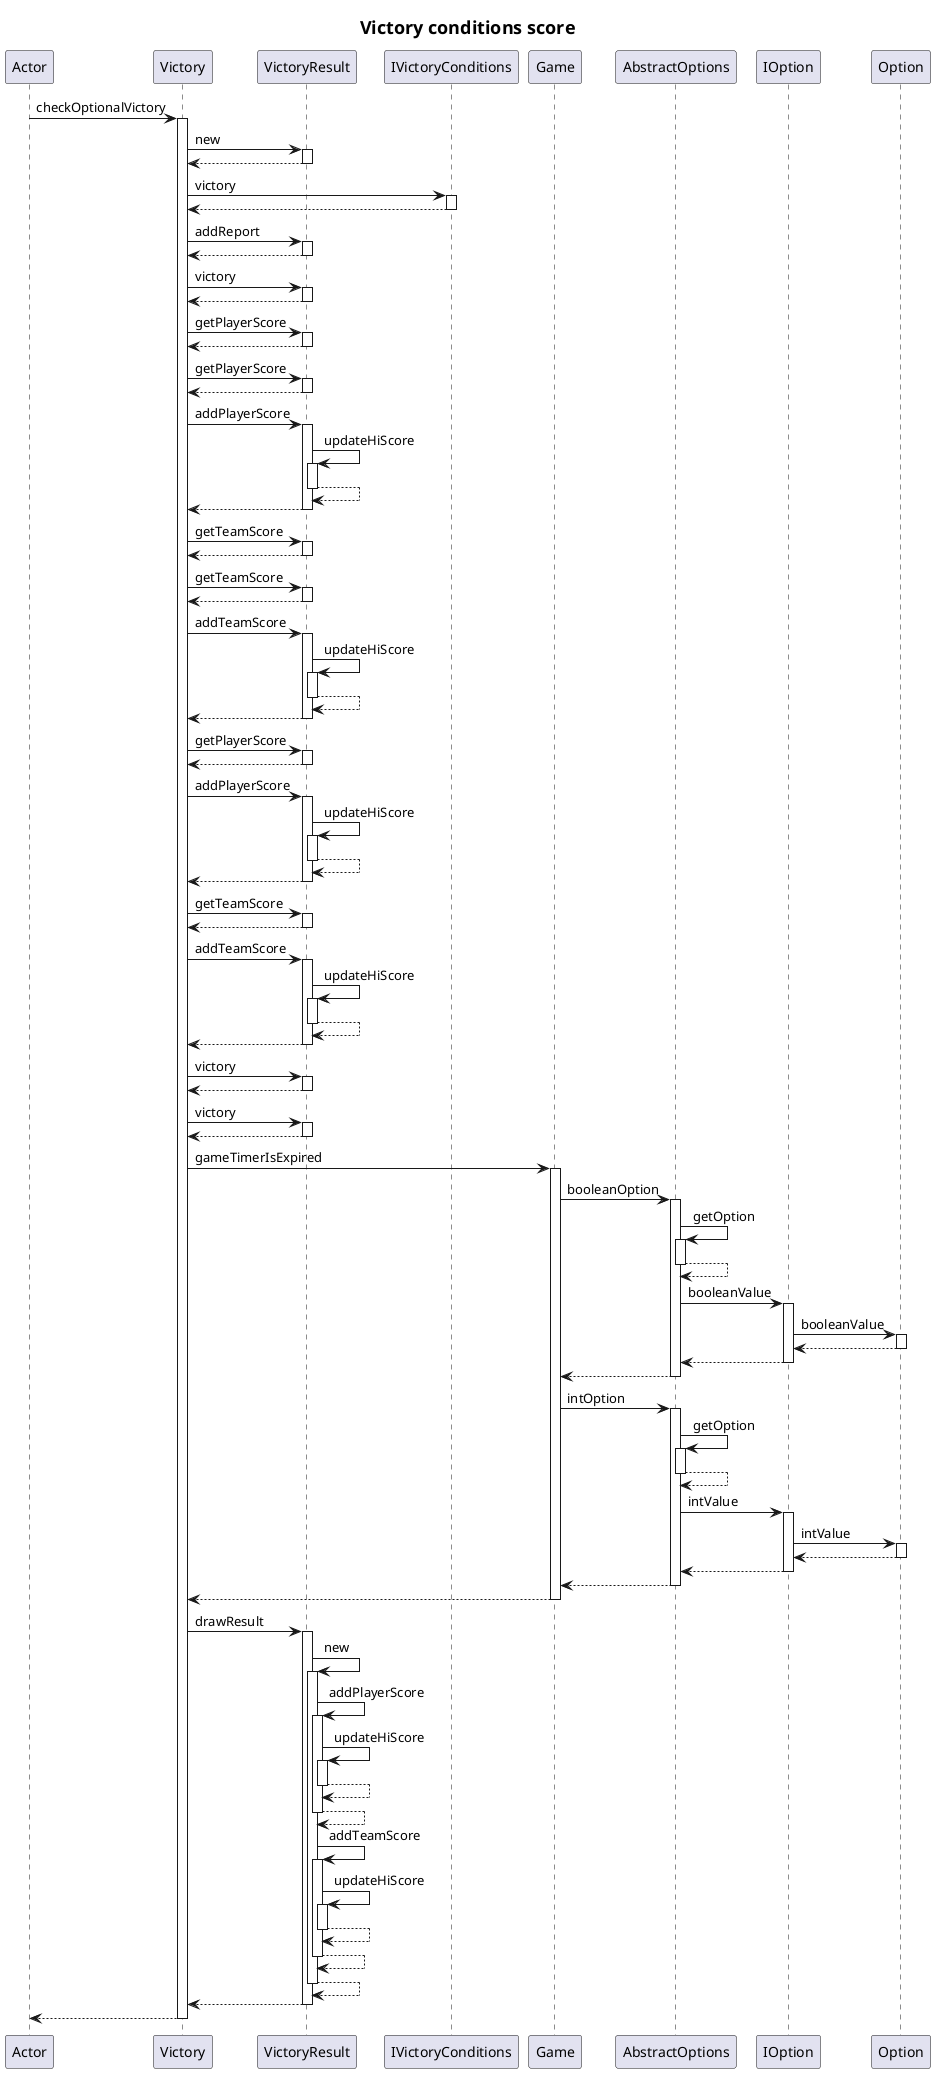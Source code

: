 @startuml
title = Victory conditions score
participant Actor
Actor -> Victory : checkOptionalVictory
activate Victory
Victory -> VictoryResult : new
activate VictoryResult
VictoryResult --> Victory
deactivate VictoryResult
Victory -> IVictoryConditions : victory
activate IVictoryConditions
IVictoryConditions --> Victory
deactivate IVictoryConditions
Victory -> VictoryResult : addReport
activate VictoryResult
VictoryResult --> Victory
deactivate VictoryResult
Victory -> VictoryResult : victory
activate VictoryResult
VictoryResult --> Victory
deactivate VictoryResult
Victory -> VictoryResult : getPlayerScore
activate VictoryResult
VictoryResult --> Victory
deactivate VictoryResult
Victory -> VictoryResult : getPlayerScore
activate VictoryResult
VictoryResult --> Victory
deactivate VictoryResult
Victory -> VictoryResult : addPlayerScore
activate VictoryResult
VictoryResult -> VictoryResult : updateHiScore
activate VictoryResult
VictoryResult --> VictoryResult
deactivate VictoryResult
VictoryResult --> Victory
deactivate VictoryResult
Victory -> VictoryResult : getTeamScore
activate VictoryResult
VictoryResult --> Victory
deactivate VictoryResult
Victory -> VictoryResult : getTeamScore
activate VictoryResult
VictoryResult --> Victory
deactivate VictoryResult
Victory -> VictoryResult : addTeamScore
activate VictoryResult
VictoryResult -> VictoryResult : updateHiScore
activate VictoryResult
VictoryResult --> VictoryResult
deactivate VictoryResult
VictoryResult --> Victory
deactivate VictoryResult
Victory -> VictoryResult : getPlayerScore
activate VictoryResult
VictoryResult --> Victory
deactivate VictoryResult
Victory -> VictoryResult : addPlayerScore
activate VictoryResult
VictoryResult -> VictoryResult : updateHiScore
activate VictoryResult
VictoryResult --> VictoryResult
deactivate VictoryResult
VictoryResult --> Victory
deactivate VictoryResult
Victory -> VictoryResult : getTeamScore
activate VictoryResult
VictoryResult --> Victory
deactivate VictoryResult
Victory -> VictoryResult : addTeamScore
activate VictoryResult
VictoryResult -> VictoryResult : updateHiScore
activate VictoryResult
VictoryResult --> VictoryResult
deactivate VictoryResult
VictoryResult --> Victory
deactivate VictoryResult
Victory -> VictoryResult : victory
activate VictoryResult
VictoryResult --> Victory
deactivate VictoryResult
Victory -> VictoryResult : victory
activate VictoryResult
VictoryResult --> Victory
deactivate VictoryResult
Victory -> Game : gameTimerIsExpired
activate Game
Game -> AbstractOptions : booleanOption
activate AbstractOptions
AbstractOptions -> AbstractOptions : getOption
activate AbstractOptions
AbstractOptions --> AbstractOptions
deactivate AbstractOptions
AbstractOptions -> IOption : booleanValue
activate IOption
IOption -> Option : booleanValue
activate Option
Option --> IOption
deactivate Option
IOption --> AbstractOptions
deactivate IOption
AbstractOptions --> Game
deactivate AbstractOptions
Game -> AbstractOptions : intOption
activate AbstractOptions
AbstractOptions -> AbstractOptions : getOption
activate AbstractOptions
AbstractOptions --> AbstractOptions
deactivate AbstractOptions
AbstractOptions -> IOption : intValue
activate IOption
IOption -> Option : intValue
activate Option
Option --> IOption
deactivate Option
IOption --> AbstractOptions
deactivate IOption
AbstractOptions --> Game
deactivate AbstractOptions
Game --> Victory
deactivate Game
Victory -> VictoryResult : drawResult
activate VictoryResult
VictoryResult -> VictoryResult : new
activate VictoryResult
VictoryResult -> VictoryResult : addPlayerScore
activate VictoryResult
VictoryResult -> VictoryResult : updateHiScore
activate VictoryResult
VictoryResult --> VictoryResult
deactivate VictoryResult
VictoryResult --> VictoryResult
deactivate VictoryResult
VictoryResult -> VictoryResult : addTeamScore
activate VictoryResult
VictoryResult -> VictoryResult : updateHiScore
activate VictoryResult
VictoryResult --> VictoryResult
deactivate VictoryResult
VictoryResult --> VictoryResult
deactivate VictoryResult
VictoryResult --> VictoryResult
deactivate VictoryResult
VictoryResult --> Victory
deactivate VictoryResult
return
@enduml